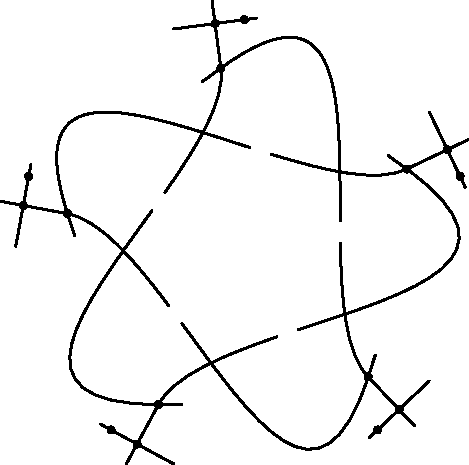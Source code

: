 size(0,0);

defaultpen(linewidth(1bp));
real u=4cm;
pair A, B, C, D, E;
path p, q, r;

A = u*up;
p = interp(A, rotate(15)*A, -.2) -- interp(A, rotate(15)*A,1.2);
for(int i=0; i<=5; ++i)
  draw(rotate(72i)*p);

B = midpoint(A--rotate(15)*A );
C = .8*B;

p = B --- C .. (rotate(2*72)*C){right};
// On allonge le chemin p
p = (point(p,0) - 4mm*dir(p,0.001))
  --
  point(p,0)
  & p &
  point(p,2)
  --
  (point(p,2) + 4mm*dir(p,2));

E = intersectionpoint(p, rotate(15)*p);
q = firstcut(p,shift(E)*scale(2mm)*unitcircle).before;
r = lastcut(p,shift(E)*scale(2mm)*unitcircle).after;

for(int i=0; i<=4; ++i)
  {
    draw(rotate(72i)*q);
    draw( rotate(72i)*r);
    draw(rotate(72i)*A,linewidth(4bp));
    draw(rotate(72i)*B,linewidth(4bp));
    draw(rotate(72i)*C,linewidth(4bp));
  }